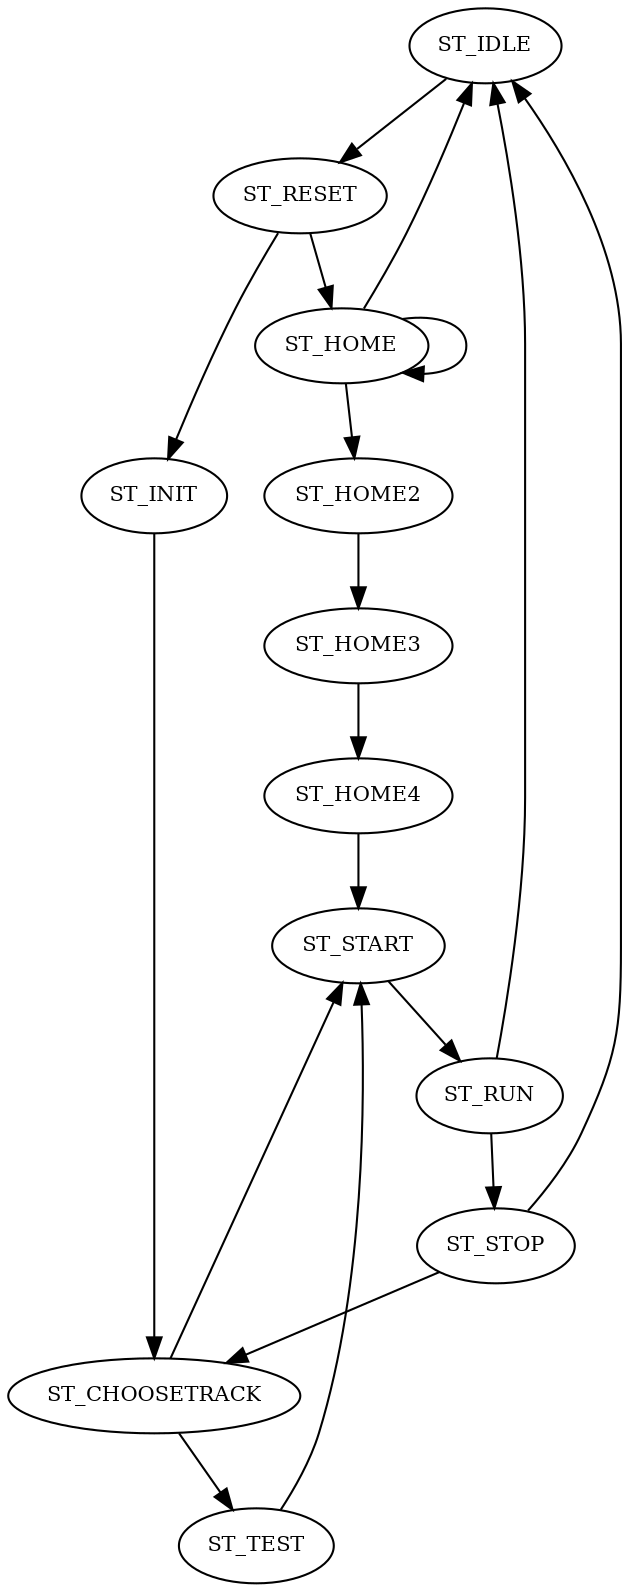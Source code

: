 digraph G {
node [fontsize=10];
ST_IDLE -> ST_RESET;
ST_RESET -> ST_HOME;
ST_RESET -> ST_INIT;
ST_HOME -> ST_HOME;
ST_HOME -> ST_HOME2;
ST_HOME -> ST_IDLE;
ST_HOME2 -> ST_HOME3;
ST_HOME3 -> ST_HOME4;
ST_HOME4 -> ST_START;
ST_INIT -> ST_CHOOSETRACK;
ST_CHOOSETRACK -> ST_START;
ST_CHOOSETRACK -> ST_TEST;
ST_TEST -> ST_START;
ST_STOP -> ST_IDLE;
ST_STOP -> ST_CHOOSETRACK;
ST_START -> ST_RUN;
ST_RUN -> ST_STOP;
ST_RUN -> ST_IDLE;
}